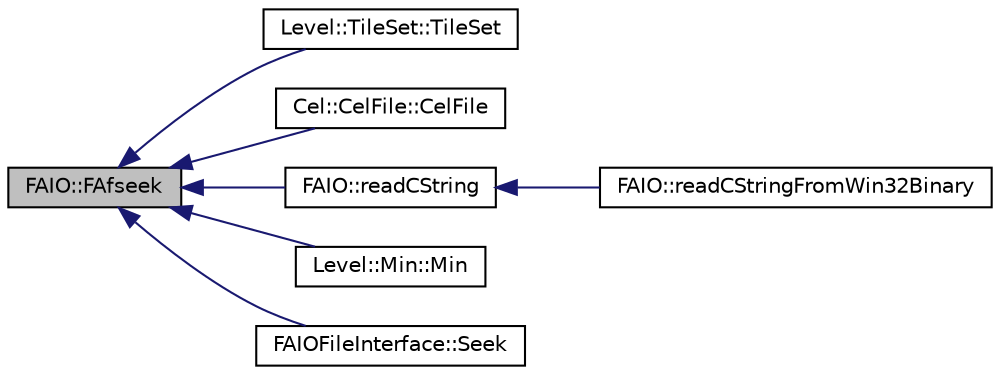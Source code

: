digraph G
{
  edge [fontname="Helvetica",fontsize="10",labelfontname="Helvetica",labelfontsize="10"];
  node [fontname="Helvetica",fontsize="10",shape=record];
  rankdir="LR";
  Node1 [label="FAIO::FAfseek",height=0.2,width=0.4,color="black", fillcolor="grey75", style="filled" fontcolor="black"];
  Node1 -> Node2 [dir="back",color="midnightblue",fontsize="10",style="solid",fontname="Helvetica"];
  Node2 [label="Level::TileSet::TileSet",height=0.2,width=0.4,color="black", fillcolor="white", style="filled",URL="$class_level_1_1_tile_set.html#a25885e5e41f2220ddec063dd66615054"];
  Node1 -> Node3 [dir="back",color="midnightblue",fontsize="10",style="solid",fontname="Helvetica"];
  Node3 [label="Cel::CelFile::CelFile",height=0.2,width=0.4,color="black", fillcolor="white", style="filled",URL="$class_cel_1_1_cel_file.html#a7aa56b24ad6db831061b2b1f4faed266"];
  Node1 -> Node4 [dir="back",color="midnightblue",fontsize="10",style="solid",fontname="Helvetica"];
  Node4 [label="FAIO::readCString",height=0.2,width=0.4,color="black", fillcolor="white", style="filled",URL="$namespace_f_a_i_o.html#a812b04ac9c072550624f7f652aebd213"];
  Node4 -> Node5 [dir="back",color="midnightblue",fontsize="10",style="solid",fontname="Helvetica"];
  Node5 [label="FAIO::readCStringFromWin32Binary",height=0.2,width=0.4,color="black", fillcolor="white", style="filled",URL="$namespace_f_a_i_o.html#a8d65de399c241036f7d220dd3fcf8c5d"];
  Node1 -> Node6 [dir="back",color="midnightblue",fontsize="10",style="solid",fontname="Helvetica"];
  Node6 [label="Level::Min::Min",height=0.2,width=0.4,color="black", fillcolor="white", style="filled",URL="$class_level_1_1_min.html#ab29c456876f2cc69a0247e419fa17337"];
  Node1 -> Node7 [dir="back",color="midnightblue",fontsize="10",style="solid",fontname="Helvetica"];
  Node7 [label="FAIOFileInterface::Seek",height=0.2,width=0.4,color="black", fillcolor="white", style="filled",URL="$class_f_a_i_o_file_interface.html#a296920878fdde9a655191137f4ef410c",tooltip="Seeks to a point in a previously opened file."];
}
